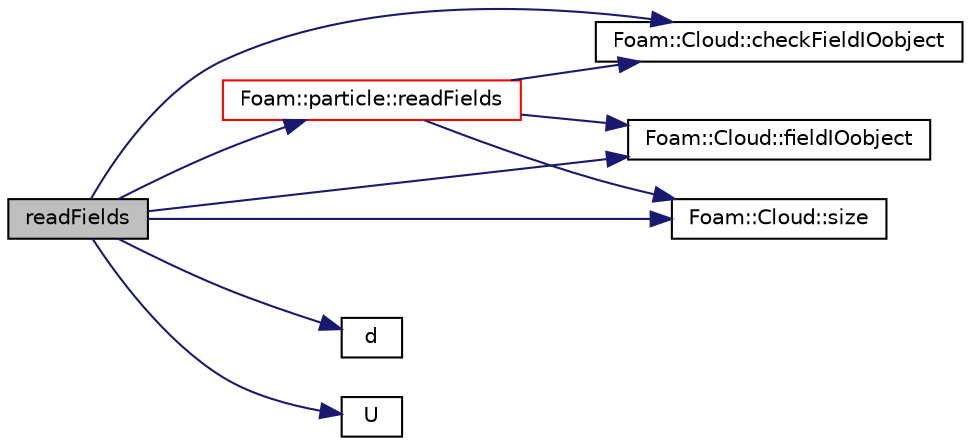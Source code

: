 digraph "readFields"
{
  bgcolor="transparent";
  edge [fontname="Helvetica",fontsize="10",labelfontname="Helvetica",labelfontsize="10"];
  node [fontname="Helvetica",fontsize="10",shape=record];
  rankdir="LR";
  Node342 [label="readFields",height=0.2,width=0.4,color="black", fillcolor="grey75", style="filled", fontcolor="black"];
  Node342 -> Node343 [color="midnightblue",fontsize="10",style="solid",fontname="Helvetica"];
  Node343 [label="Foam::Cloud::checkFieldIOobject",height=0.2,width=0.4,color="black",URL="$a24697.html#a354ac3d5592a996cb2ed69f23e874528",tooltip="Check lagrangian data field. "];
  Node342 -> Node344 [color="midnightblue",fontsize="10",style="solid",fontname="Helvetica"];
  Node344 [label="d",height=0.2,width=0.4,color="black",URL="$a25633.html#a4021481c538e4f3a8507462ec520c077",tooltip="Return diameter. "];
  Node342 -> Node345 [color="midnightblue",fontsize="10",style="solid",fontname="Helvetica"];
  Node345 [label="Foam::Cloud::fieldIOobject",height=0.2,width=0.4,color="black",URL="$a24697.html#a96931e0eb11f9d9cd97e964e030a2c34",tooltip="Helper to construct IOobject for field and current time. "];
  Node342 -> Node346 [color="midnightblue",fontsize="10",style="solid",fontname="Helvetica"];
  Node346 [label="Foam::particle::readFields",height=0.2,width=0.4,color="red",URL="$a24721.html#ae1118a08fed2fe58c47d9142f0f131af",tooltip="Read the fields associated with the owner cloud. "];
  Node346 -> Node343 [color="midnightblue",fontsize="10",style="solid",fontname="Helvetica"];
  Node346 -> Node345 [color="midnightblue",fontsize="10",style="solid",fontname="Helvetica"];
  Node346 -> Node348 [color="midnightblue",fontsize="10",style="solid",fontname="Helvetica"];
  Node348 [label="Foam::Cloud::size",height=0.2,width=0.4,color="black",URL="$a24697.html#a9facbf0a118d395c89884e45a5ca4e4b"];
  Node342 -> Node348 [color="midnightblue",fontsize="10",style="solid",fontname="Helvetica"];
  Node342 -> Node349 [color="midnightblue",fontsize="10",style="solid",fontname="Helvetica"];
  Node349 [label="U",height=0.2,width=0.4,color="black",URL="$a25633.html#a2da97b6a54ebcce689188d39a79ded21",tooltip="Return velocity. "];
}
